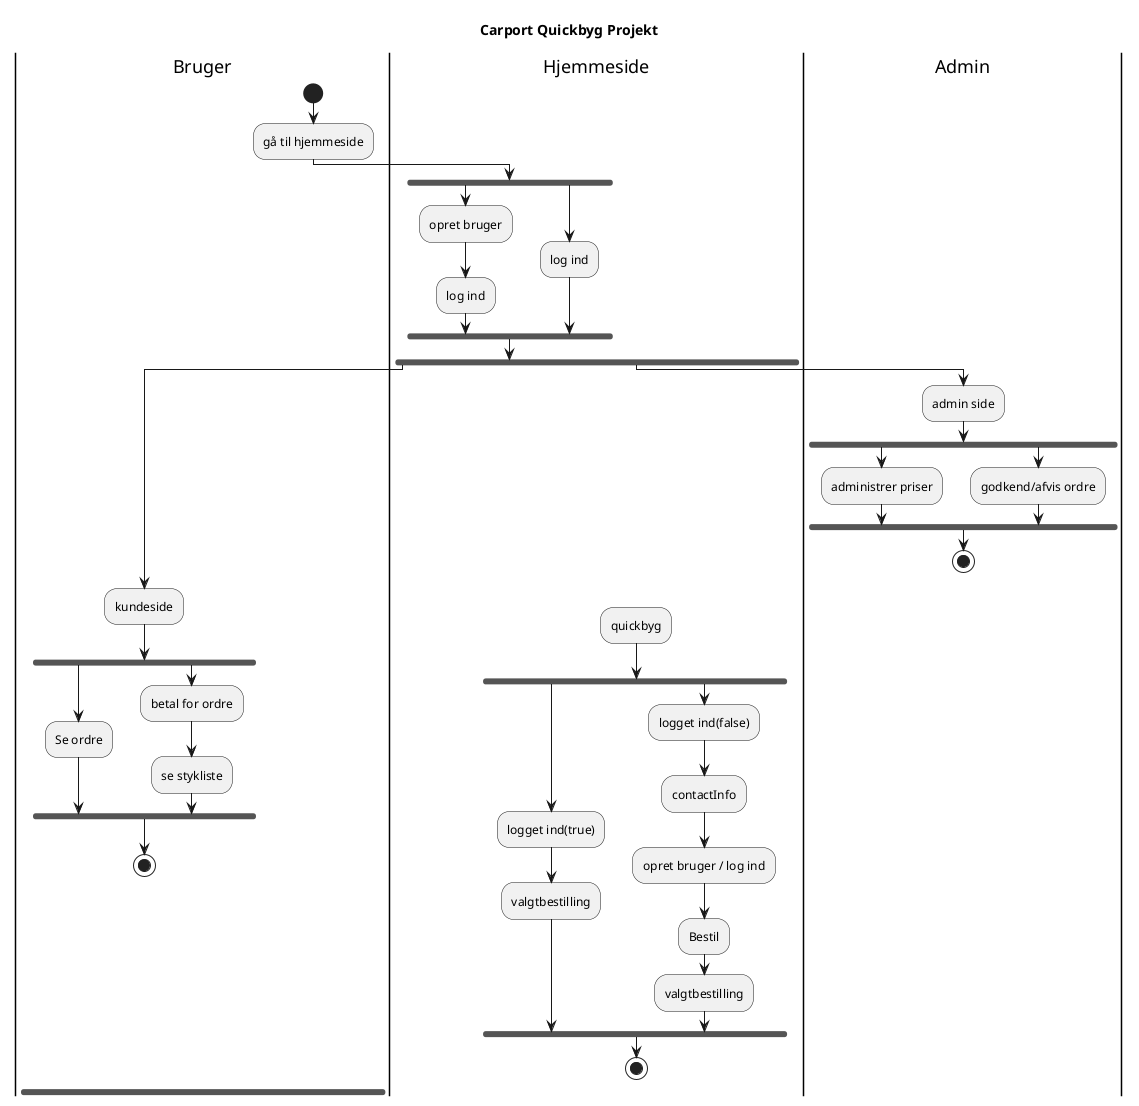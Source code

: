 @startuml
Title Carport Quickbyg Projekt
|Bruger|
start
:gå til hjemmeside;
|Hjemmeside|
fork
:opret bruger;
:log ind;
fork again
:log ind;
end fork
fork
|Bruger|
:kundeside;
fork
:Se ordre;
fork again
:betal for ordre;
:se stykliste;
end fork
stop
fork again

|Admin|
:admin side;
fork
:administrer priser;
fork again
:godkend/afvis ordre;
end fork
stop
|Hjemmeside|
:quickbyg;
fork
:logget ind(true);
:valgtbestilling;
fork again
:logget ind(false);
:contactInfo;
:opret bruger / log ind;
:Bestil;
:valgtbestilling;
end fork
stop
@enduml

